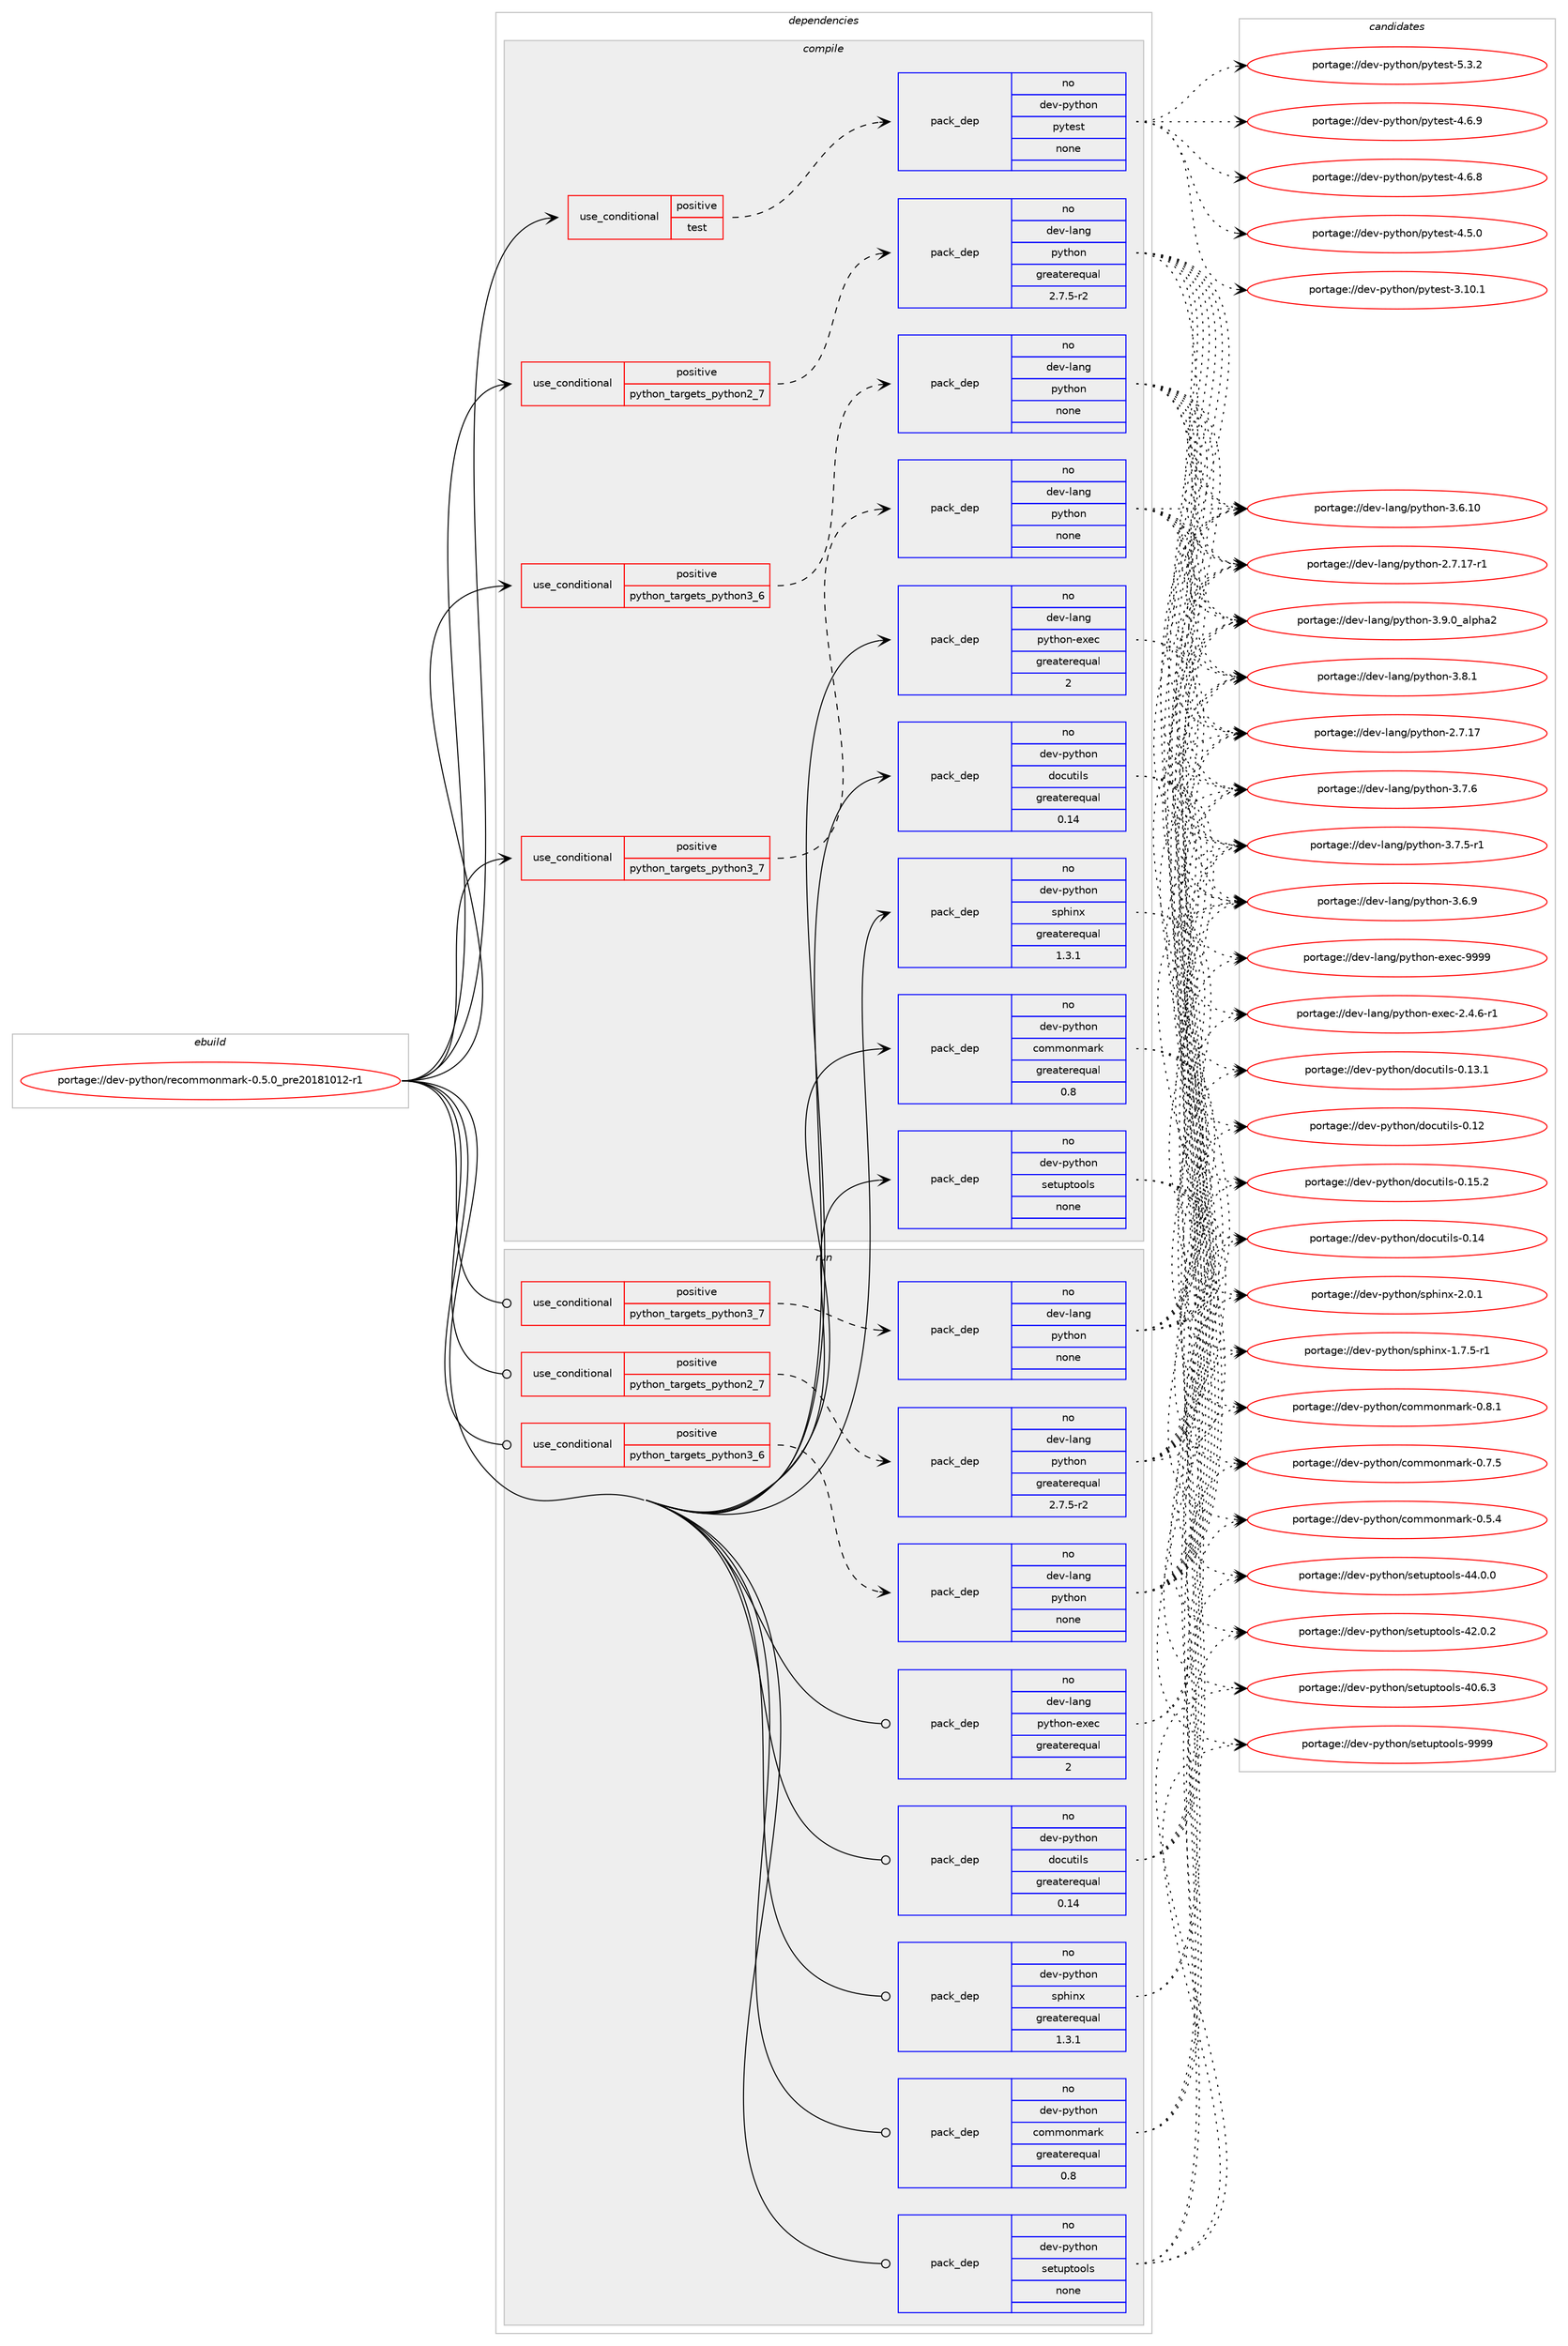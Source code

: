 digraph prolog {

# *************
# Graph options
# *************

newrank=true;
concentrate=true;
compound=true;
graph [rankdir=LR,fontname=Helvetica,fontsize=10,ranksep=1.5];#, ranksep=2.5, nodesep=0.2];
edge  [arrowhead=vee];
node  [fontname=Helvetica,fontsize=10];

# **********
# The ebuild
# **********

subgraph cluster_leftcol {
color=gray;
label=<<i>ebuild</i>>;
id [label="portage://dev-python/recommonmark-0.5.0_pre20181012-r1", color=red, width=4, href="../dev-python/recommonmark-0.5.0_pre20181012-r1.svg"];
}

# ****************
# The dependencies
# ****************

subgraph cluster_midcol {
color=gray;
label=<<i>dependencies</i>>;
subgraph cluster_compile {
fillcolor="#eeeeee";
style=filled;
label=<<i>compile</i>>;
subgraph cond106872 {
dependency428640 [label=<<TABLE BORDER="0" CELLBORDER="1" CELLSPACING="0" CELLPADDING="4"><TR><TD ROWSPAN="3" CELLPADDING="10">use_conditional</TD></TR><TR><TD>positive</TD></TR><TR><TD>python_targets_python2_7</TD></TR></TABLE>>, shape=none, color=red];
subgraph pack316868 {
dependency428641 [label=<<TABLE BORDER="0" CELLBORDER="1" CELLSPACING="0" CELLPADDING="4" WIDTH="220"><TR><TD ROWSPAN="6" CELLPADDING="30">pack_dep</TD></TR><TR><TD WIDTH="110">no</TD></TR><TR><TD>dev-lang</TD></TR><TR><TD>python</TD></TR><TR><TD>greaterequal</TD></TR><TR><TD>2.7.5-r2</TD></TR></TABLE>>, shape=none, color=blue];
}
dependency428640:e -> dependency428641:w [weight=20,style="dashed",arrowhead="vee"];
}
id:e -> dependency428640:w [weight=20,style="solid",arrowhead="vee"];
subgraph cond106873 {
dependency428642 [label=<<TABLE BORDER="0" CELLBORDER="1" CELLSPACING="0" CELLPADDING="4"><TR><TD ROWSPAN="3" CELLPADDING="10">use_conditional</TD></TR><TR><TD>positive</TD></TR><TR><TD>python_targets_python3_6</TD></TR></TABLE>>, shape=none, color=red];
subgraph pack316869 {
dependency428643 [label=<<TABLE BORDER="0" CELLBORDER="1" CELLSPACING="0" CELLPADDING="4" WIDTH="220"><TR><TD ROWSPAN="6" CELLPADDING="30">pack_dep</TD></TR><TR><TD WIDTH="110">no</TD></TR><TR><TD>dev-lang</TD></TR><TR><TD>python</TD></TR><TR><TD>none</TD></TR><TR><TD></TD></TR></TABLE>>, shape=none, color=blue];
}
dependency428642:e -> dependency428643:w [weight=20,style="dashed",arrowhead="vee"];
}
id:e -> dependency428642:w [weight=20,style="solid",arrowhead="vee"];
subgraph cond106874 {
dependency428644 [label=<<TABLE BORDER="0" CELLBORDER="1" CELLSPACING="0" CELLPADDING="4"><TR><TD ROWSPAN="3" CELLPADDING="10">use_conditional</TD></TR><TR><TD>positive</TD></TR><TR><TD>python_targets_python3_7</TD></TR></TABLE>>, shape=none, color=red];
subgraph pack316870 {
dependency428645 [label=<<TABLE BORDER="0" CELLBORDER="1" CELLSPACING="0" CELLPADDING="4" WIDTH="220"><TR><TD ROWSPAN="6" CELLPADDING="30">pack_dep</TD></TR><TR><TD WIDTH="110">no</TD></TR><TR><TD>dev-lang</TD></TR><TR><TD>python</TD></TR><TR><TD>none</TD></TR><TR><TD></TD></TR></TABLE>>, shape=none, color=blue];
}
dependency428644:e -> dependency428645:w [weight=20,style="dashed",arrowhead="vee"];
}
id:e -> dependency428644:w [weight=20,style="solid",arrowhead="vee"];
subgraph cond106875 {
dependency428646 [label=<<TABLE BORDER="0" CELLBORDER="1" CELLSPACING="0" CELLPADDING="4"><TR><TD ROWSPAN="3" CELLPADDING="10">use_conditional</TD></TR><TR><TD>positive</TD></TR><TR><TD>test</TD></TR></TABLE>>, shape=none, color=red];
subgraph pack316871 {
dependency428647 [label=<<TABLE BORDER="0" CELLBORDER="1" CELLSPACING="0" CELLPADDING="4" WIDTH="220"><TR><TD ROWSPAN="6" CELLPADDING="30">pack_dep</TD></TR><TR><TD WIDTH="110">no</TD></TR><TR><TD>dev-python</TD></TR><TR><TD>pytest</TD></TR><TR><TD>none</TD></TR><TR><TD></TD></TR></TABLE>>, shape=none, color=blue];
}
dependency428646:e -> dependency428647:w [weight=20,style="dashed",arrowhead="vee"];
}
id:e -> dependency428646:w [weight=20,style="solid",arrowhead="vee"];
subgraph pack316872 {
dependency428648 [label=<<TABLE BORDER="0" CELLBORDER="1" CELLSPACING="0" CELLPADDING="4" WIDTH="220"><TR><TD ROWSPAN="6" CELLPADDING="30">pack_dep</TD></TR><TR><TD WIDTH="110">no</TD></TR><TR><TD>dev-lang</TD></TR><TR><TD>python-exec</TD></TR><TR><TD>greaterequal</TD></TR><TR><TD>2</TD></TR></TABLE>>, shape=none, color=blue];
}
id:e -> dependency428648:w [weight=20,style="solid",arrowhead="vee"];
subgraph pack316873 {
dependency428649 [label=<<TABLE BORDER="0" CELLBORDER="1" CELLSPACING="0" CELLPADDING="4" WIDTH="220"><TR><TD ROWSPAN="6" CELLPADDING="30">pack_dep</TD></TR><TR><TD WIDTH="110">no</TD></TR><TR><TD>dev-python</TD></TR><TR><TD>commonmark</TD></TR><TR><TD>greaterequal</TD></TR><TR><TD>0.8</TD></TR></TABLE>>, shape=none, color=blue];
}
id:e -> dependency428649:w [weight=20,style="solid",arrowhead="vee"];
subgraph pack316874 {
dependency428650 [label=<<TABLE BORDER="0" CELLBORDER="1" CELLSPACING="0" CELLPADDING="4" WIDTH="220"><TR><TD ROWSPAN="6" CELLPADDING="30">pack_dep</TD></TR><TR><TD WIDTH="110">no</TD></TR><TR><TD>dev-python</TD></TR><TR><TD>docutils</TD></TR><TR><TD>greaterequal</TD></TR><TR><TD>0.14</TD></TR></TABLE>>, shape=none, color=blue];
}
id:e -> dependency428650:w [weight=20,style="solid",arrowhead="vee"];
subgraph pack316875 {
dependency428651 [label=<<TABLE BORDER="0" CELLBORDER="1" CELLSPACING="0" CELLPADDING="4" WIDTH="220"><TR><TD ROWSPAN="6" CELLPADDING="30">pack_dep</TD></TR><TR><TD WIDTH="110">no</TD></TR><TR><TD>dev-python</TD></TR><TR><TD>setuptools</TD></TR><TR><TD>none</TD></TR><TR><TD></TD></TR></TABLE>>, shape=none, color=blue];
}
id:e -> dependency428651:w [weight=20,style="solid",arrowhead="vee"];
subgraph pack316876 {
dependency428652 [label=<<TABLE BORDER="0" CELLBORDER="1" CELLSPACING="0" CELLPADDING="4" WIDTH="220"><TR><TD ROWSPAN="6" CELLPADDING="30">pack_dep</TD></TR><TR><TD WIDTH="110">no</TD></TR><TR><TD>dev-python</TD></TR><TR><TD>sphinx</TD></TR><TR><TD>greaterequal</TD></TR><TR><TD>1.3.1</TD></TR></TABLE>>, shape=none, color=blue];
}
id:e -> dependency428652:w [weight=20,style="solid",arrowhead="vee"];
}
subgraph cluster_compileandrun {
fillcolor="#eeeeee";
style=filled;
label=<<i>compile and run</i>>;
}
subgraph cluster_run {
fillcolor="#eeeeee";
style=filled;
label=<<i>run</i>>;
subgraph cond106876 {
dependency428653 [label=<<TABLE BORDER="0" CELLBORDER="1" CELLSPACING="0" CELLPADDING="4"><TR><TD ROWSPAN="3" CELLPADDING="10">use_conditional</TD></TR><TR><TD>positive</TD></TR><TR><TD>python_targets_python2_7</TD></TR></TABLE>>, shape=none, color=red];
subgraph pack316877 {
dependency428654 [label=<<TABLE BORDER="0" CELLBORDER="1" CELLSPACING="0" CELLPADDING="4" WIDTH="220"><TR><TD ROWSPAN="6" CELLPADDING="30">pack_dep</TD></TR><TR><TD WIDTH="110">no</TD></TR><TR><TD>dev-lang</TD></TR><TR><TD>python</TD></TR><TR><TD>greaterequal</TD></TR><TR><TD>2.7.5-r2</TD></TR></TABLE>>, shape=none, color=blue];
}
dependency428653:e -> dependency428654:w [weight=20,style="dashed",arrowhead="vee"];
}
id:e -> dependency428653:w [weight=20,style="solid",arrowhead="odot"];
subgraph cond106877 {
dependency428655 [label=<<TABLE BORDER="0" CELLBORDER="1" CELLSPACING="0" CELLPADDING="4"><TR><TD ROWSPAN="3" CELLPADDING="10">use_conditional</TD></TR><TR><TD>positive</TD></TR><TR><TD>python_targets_python3_6</TD></TR></TABLE>>, shape=none, color=red];
subgraph pack316878 {
dependency428656 [label=<<TABLE BORDER="0" CELLBORDER="1" CELLSPACING="0" CELLPADDING="4" WIDTH="220"><TR><TD ROWSPAN="6" CELLPADDING="30">pack_dep</TD></TR><TR><TD WIDTH="110">no</TD></TR><TR><TD>dev-lang</TD></TR><TR><TD>python</TD></TR><TR><TD>none</TD></TR><TR><TD></TD></TR></TABLE>>, shape=none, color=blue];
}
dependency428655:e -> dependency428656:w [weight=20,style="dashed",arrowhead="vee"];
}
id:e -> dependency428655:w [weight=20,style="solid",arrowhead="odot"];
subgraph cond106878 {
dependency428657 [label=<<TABLE BORDER="0" CELLBORDER="1" CELLSPACING="0" CELLPADDING="4"><TR><TD ROWSPAN="3" CELLPADDING="10">use_conditional</TD></TR><TR><TD>positive</TD></TR><TR><TD>python_targets_python3_7</TD></TR></TABLE>>, shape=none, color=red];
subgraph pack316879 {
dependency428658 [label=<<TABLE BORDER="0" CELLBORDER="1" CELLSPACING="0" CELLPADDING="4" WIDTH="220"><TR><TD ROWSPAN="6" CELLPADDING="30">pack_dep</TD></TR><TR><TD WIDTH="110">no</TD></TR><TR><TD>dev-lang</TD></TR><TR><TD>python</TD></TR><TR><TD>none</TD></TR><TR><TD></TD></TR></TABLE>>, shape=none, color=blue];
}
dependency428657:e -> dependency428658:w [weight=20,style="dashed",arrowhead="vee"];
}
id:e -> dependency428657:w [weight=20,style="solid",arrowhead="odot"];
subgraph pack316880 {
dependency428659 [label=<<TABLE BORDER="0" CELLBORDER="1" CELLSPACING="0" CELLPADDING="4" WIDTH="220"><TR><TD ROWSPAN="6" CELLPADDING="30">pack_dep</TD></TR><TR><TD WIDTH="110">no</TD></TR><TR><TD>dev-lang</TD></TR><TR><TD>python-exec</TD></TR><TR><TD>greaterequal</TD></TR><TR><TD>2</TD></TR></TABLE>>, shape=none, color=blue];
}
id:e -> dependency428659:w [weight=20,style="solid",arrowhead="odot"];
subgraph pack316881 {
dependency428660 [label=<<TABLE BORDER="0" CELLBORDER="1" CELLSPACING="0" CELLPADDING="4" WIDTH="220"><TR><TD ROWSPAN="6" CELLPADDING="30">pack_dep</TD></TR><TR><TD WIDTH="110">no</TD></TR><TR><TD>dev-python</TD></TR><TR><TD>commonmark</TD></TR><TR><TD>greaterequal</TD></TR><TR><TD>0.8</TD></TR></TABLE>>, shape=none, color=blue];
}
id:e -> dependency428660:w [weight=20,style="solid",arrowhead="odot"];
subgraph pack316882 {
dependency428661 [label=<<TABLE BORDER="0" CELLBORDER="1" CELLSPACING="0" CELLPADDING="4" WIDTH="220"><TR><TD ROWSPAN="6" CELLPADDING="30">pack_dep</TD></TR><TR><TD WIDTH="110">no</TD></TR><TR><TD>dev-python</TD></TR><TR><TD>docutils</TD></TR><TR><TD>greaterequal</TD></TR><TR><TD>0.14</TD></TR></TABLE>>, shape=none, color=blue];
}
id:e -> dependency428661:w [weight=20,style="solid",arrowhead="odot"];
subgraph pack316883 {
dependency428662 [label=<<TABLE BORDER="0" CELLBORDER="1" CELLSPACING="0" CELLPADDING="4" WIDTH="220"><TR><TD ROWSPAN="6" CELLPADDING="30">pack_dep</TD></TR><TR><TD WIDTH="110">no</TD></TR><TR><TD>dev-python</TD></TR><TR><TD>setuptools</TD></TR><TR><TD>none</TD></TR><TR><TD></TD></TR></TABLE>>, shape=none, color=blue];
}
id:e -> dependency428662:w [weight=20,style="solid",arrowhead="odot"];
subgraph pack316884 {
dependency428663 [label=<<TABLE BORDER="0" CELLBORDER="1" CELLSPACING="0" CELLPADDING="4" WIDTH="220"><TR><TD ROWSPAN="6" CELLPADDING="30">pack_dep</TD></TR><TR><TD WIDTH="110">no</TD></TR><TR><TD>dev-python</TD></TR><TR><TD>sphinx</TD></TR><TR><TD>greaterequal</TD></TR><TR><TD>1.3.1</TD></TR></TABLE>>, shape=none, color=blue];
}
id:e -> dependency428663:w [weight=20,style="solid",arrowhead="odot"];
}
}

# **************
# The candidates
# **************

subgraph cluster_choices {
rank=same;
color=gray;
label=<<i>candidates</i>>;

subgraph choice316868 {
color=black;
nodesep=1;
choice10010111845108971101034711212111610411111045514657464895971081121049750 [label="portage://dev-lang/python-3.9.0_alpha2", color=red, width=4,href="../dev-lang/python-3.9.0_alpha2.svg"];
choice100101118451089711010347112121116104111110455146564649 [label="portage://dev-lang/python-3.8.1", color=red, width=4,href="../dev-lang/python-3.8.1.svg"];
choice100101118451089711010347112121116104111110455146554654 [label="portage://dev-lang/python-3.7.6", color=red, width=4,href="../dev-lang/python-3.7.6.svg"];
choice1001011184510897110103471121211161041111104551465546534511449 [label="portage://dev-lang/python-3.7.5-r1", color=red, width=4,href="../dev-lang/python-3.7.5-r1.svg"];
choice100101118451089711010347112121116104111110455146544657 [label="portage://dev-lang/python-3.6.9", color=red, width=4,href="../dev-lang/python-3.6.9.svg"];
choice10010111845108971101034711212111610411111045514654464948 [label="portage://dev-lang/python-3.6.10", color=red, width=4,href="../dev-lang/python-3.6.10.svg"];
choice100101118451089711010347112121116104111110455046554649554511449 [label="portage://dev-lang/python-2.7.17-r1", color=red, width=4,href="../dev-lang/python-2.7.17-r1.svg"];
choice10010111845108971101034711212111610411111045504655464955 [label="portage://dev-lang/python-2.7.17", color=red, width=4,href="../dev-lang/python-2.7.17.svg"];
dependency428641:e -> choice10010111845108971101034711212111610411111045514657464895971081121049750:w [style=dotted,weight="100"];
dependency428641:e -> choice100101118451089711010347112121116104111110455146564649:w [style=dotted,weight="100"];
dependency428641:e -> choice100101118451089711010347112121116104111110455146554654:w [style=dotted,weight="100"];
dependency428641:e -> choice1001011184510897110103471121211161041111104551465546534511449:w [style=dotted,weight="100"];
dependency428641:e -> choice100101118451089711010347112121116104111110455146544657:w [style=dotted,weight="100"];
dependency428641:e -> choice10010111845108971101034711212111610411111045514654464948:w [style=dotted,weight="100"];
dependency428641:e -> choice100101118451089711010347112121116104111110455046554649554511449:w [style=dotted,weight="100"];
dependency428641:e -> choice10010111845108971101034711212111610411111045504655464955:w [style=dotted,weight="100"];
}
subgraph choice316869 {
color=black;
nodesep=1;
choice10010111845108971101034711212111610411111045514657464895971081121049750 [label="portage://dev-lang/python-3.9.0_alpha2", color=red, width=4,href="../dev-lang/python-3.9.0_alpha2.svg"];
choice100101118451089711010347112121116104111110455146564649 [label="portage://dev-lang/python-3.8.1", color=red, width=4,href="../dev-lang/python-3.8.1.svg"];
choice100101118451089711010347112121116104111110455146554654 [label="portage://dev-lang/python-3.7.6", color=red, width=4,href="../dev-lang/python-3.7.6.svg"];
choice1001011184510897110103471121211161041111104551465546534511449 [label="portage://dev-lang/python-3.7.5-r1", color=red, width=4,href="../dev-lang/python-3.7.5-r1.svg"];
choice100101118451089711010347112121116104111110455146544657 [label="portage://dev-lang/python-3.6.9", color=red, width=4,href="../dev-lang/python-3.6.9.svg"];
choice10010111845108971101034711212111610411111045514654464948 [label="portage://dev-lang/python-3.6.10", color=red, width=4,href="../dev-lang/python-3.6.10.svg"];
choice100101118451089711010347112121116104111110455046554649554511449 [label="portage://dev-lang/python-2.7.17-r1", color=red, width=4,href="../dev-lang/python-2.7.17-r1.svg"];
choice10010111845108971101034711212111610411111045504655464955 [label="portage://dev-lang/python-2.7.17", color=red, width=4,href="../dev-lang/python-2.7.17.svg"];
dependency428643:e -> choice10010111845108971101034711212111610411111045514657464895971081121049750:w [style=dotted,weight="100"];
dependency428643:e -> choice100101118451089711010347112121116104111110455146564649:w [style=dotted,weight="100"];
dependency428643:e -> choice100101118451089711010347112121116104111110455146554654:w [style=dotted,weight="100"];
dependency428643:e -> choice1001011184510897110103471121211161041111104551465546534511449:w [style=dotted,weight="100"];
dependency428643:e -> choice100101118451089711010347112121116104111110455146544657:w [style=dotted,weight="100"];
dependency428643:e -> choice10010111845108971101034711212111610411111045514654464948:w [style=dotted,weight="100"];
dependency428643:e -> choice100101118451089711010347112121116104111110455046554649554511449:w [style=dotted,weight="100"];
dependency428643:e -> choice10010111845108971101034711212111610411111045504655464955:w [style=dotted,weight="100"];
}
subgraph choice316870 {
color=black;
nodesep=1;
choice10010111845108971101034711212111610411111045514657464895971081121049750 [label="portage://dev-lang/python-3.9.0_alpha2", color=red, width=4,href="../dev-lang/python-3.9.0_alpha2.svg"];
choice100101118451089711010347112121116104111110455146564649 [label="portage://dev-lang/python-3.8.1", color=red, width=4,href="../dev-lang/python-3.8.1.svg"];
choice100101118451089711010347112121116104111110455146554654 [label="portage://dev-lang/python-3.7.6", color=red, width=4,href="../dev-lang/python-3.7.6.svg"];
choice1001011184510897110103471121211161041111104551465546534511449 [label="portage://dev-lang/python-3.7.5-r1", color=red, width=4,href="../dev-lang/python-3.7.5-r1.svg"];
choice100101118451089711010347112121116104111110455146544657 [label="portage://dev-lang/python-3.6.9", color=red, width=4,href="../dev-lang/python-3.6.9.svg"];
choice10010111845108971101034711212111610411111045514654464948 [label="portage://dev-lang/python-3.6.10", color=red, width=4,href="../dev-lang/python-3.6.10.svg"];
choice100101118451089711010347112121116104111110455046554649554511449 [label="portage://dev-lang/python-2.7.17-r1", color=red, width=4,href="../dev-lang/python-2.7.17-r1.svg"];
choice10010111845108971101034711212111610411111045504655464955 [label="portage://dev-lang/python-2.7.17", color=red, width=4,href="../dev-lang/python-2.7.17.svg"];
dependency428645:e -> choice10010111845108971101034711212111610411111045514657464895971081121049750:w [style=dotted,weight="100"];
dependency428645:e -> choice100101118451089711010347112121116104111110455146564649:w [style=dotted,weight="100"];
dependency428645:e -> choice100101118451089711010347112121116104111110455146554654:w [style=dotted,weight="100"];
dependency428645:e -> choice1001011184510897110103471121211161041111104551465546534511449:w [style=dotted,weight="100"];
dependency428645:e -> choice100101118451089711010347112121116104111110455146544657:w [style=dotted,weight="100"];
dependency428645:e -> choice10010111845108971101034711212111610411111045514654464948:w [style=dotted,weight="100"];
dependency428645:e -> choice100101118451089711010347112121116104111110455046554649554511449:w [style=dotted,weight="100"];
dependency428645:e -> choice10010111845108971101034711212111610411111045504655464955:w [style=dotted,weight="100"];
}
subgraph choice316871 {
color=black;
nodesep=1;
choice1001011184511212111610411111047112121116101115116455346514650 [label="portage://dev-python/pytest-5.3.2", color=red, width=4,href="../dev-python/pytest-5.3.2.svg"];
choice1001011184511212111610411111047112121116101115116455246544657 [label="portage://dev-python/pytest-4.6.9", color=red, width=4,href="../dev-python/pytest-4.6.9.svg"];
choice1001011184511212111610411111047112121116101115116455246544656 [label="portage://dev-python/pytest-4.6.8", color=red, width=4,href="../dev-python/pytest-4.6.8.svg"];
choice1001011184511212111610411111047112121116101115116455246534648 [label="portage://dev-python/pytest-4.5.0", color=red, width=4,href="../dev-python/pytest-4.5.0.svg"];
choice100101118451121211161041111104711212111610111511645514649484649 [label="portage://dev-python/pytest-3.10.1", color=red, width=4,href="../dev-python/pytest-3.10.1.svg"];
dependency428647:e -> choice1001011184511212111610411111047112121116101115116455346514650:w [style=dotted,weight="100"];
dependency428647:e -> choice1001011184511212111610411111047112121116101115116455246544657:w [style=dotted,weight="100"];
dependency428647:e -> choice1001011184511212111610411111047112121116101115116455246544656:w [style=dotted,weight="100"];
dependency428647:e -> choice1001011184511212111610411111047112121116101115116455246534648:w [style=dotted,weight="100"];
dependency428647:e -> choice100101118451121211161041111104711212111610111511645514649484649:w [style=dotted,weight="100"];
}
subgraph choice316872 {
color=black;
nodesep=1;
choice10010111845108971101034711212111610411111045101120101994557575757 [label="portage://dev-lang/python-exec-9999", color=red, width=4,href="../dev-lang/python-exec-9999.svg"];
choice10010111845108971101034711212111610411111045101120101994550465246544511449 [label="portage://dev-lang/python-exec-2.4.6-r1", color=red, width=4,href="../dev-lang/python-exec-2.4.6-r1.svg"];
dependency428648:e -> choice10010111845108971101034711212111610411111045101120101994557575757:w [style=dotted,weight="100"];
dependency428648:e -> choice10010111845108971101034711212111610411111045101120101994550465246544511449:w [style=dotted,weight="100"];
}
subgraph choice316873 {
color=black;
nodesep=1;
choice10010111845112121116104111110479911110910911111010997114107454846564649 [label="portage://dev-python/commonmark-0.8.1", color=red, width=4,href="../dev-python/commonmark-0.8.1.svg"];
choice10010111845112121116104111110479911110910911111010997114107454846554653 [label="portage://dev-python/commonmark-0.7.5", color=red, width=4,href="../dev-python/commonmark-0.7.5.svg"];
choice10010111845112121116104111110479911110910911111010997114107454846534652 [label="portage://dev-python/commonmark-0.5.4", color=red, width=4,href="../dev-python/commonmark-0.5.4.svg"];
dependency428649:e -> choice10010111845112121116104111110479911110910911111010997114107454846564649:w [style=dotted,weight="100"];
dependency428649:e -> choice10010111845112121116104111110479911110910911111010997114107454846554653:w [style=dotted,weight="100"];
dependency428649:e -> choice10010111845112121116104111110479911110910911111010997114107454846534652:w [style=dotted,weight="100"];
}
subgraph choice316874 {
color=black;
nodesep=1;
choice10010111845112121116104111110471001119911711610510811545484649534650 [label="portage://dev-python/docutils-0.15.2", color=red, width=4,href="../dev-python/docutils-0.15.2.svg"];
choice1001011184511212111610411111047100111991171161051081154548464952 [label="portage://dev-python/docutils-0.14", color=red, width=4,href="../dev-python/docutils-0.14.svg"];
choice10010111845112121116104111110471001119911711610510811545484649514649 [label="portage://dev-python/docutils-0.13.1", color=red, width=4,href="../dev-python/docutils-0.13.1.svg"];
choice1001011184511212111610411111047100111991171161051081154548464950 [label="portage://dev-python/docutils-0.12", color=red, width=4,href="../dev-python/docutils-0.12.svg"];
dependency428650:e -> choice10010111845112121116104111110471001119911711610510811545484649534650:w [style=dotted,weight="100"];
dependency428650:e -> choice1001011184511212111610411111047100111991171161051081154548464952:w [style=dotted,weight="100"];
dependency428650:e -> choice10010111845112121116104111110471001119911711610510811545484649514649:w [style=dotted,weight="100"];
dependency428650:e -> choice1001011184511212111610411111047100111991171161051081154548464950:w [style=dotted,weight="100"];
}
subgraph choice316875 {
color=black;
nodesep=1;
choice10010111845112121116104111110471151011161171121161111111081154557575757 [label="portage://dev-python/setuptools-9999", color=red, width=4,href="../dev-python/setuptools-9999.svg"];
choice100101118451121211161041111104711510111611711211611111110811545525246484648 [label="portage://dev-python/setuptools-44.0.0", color=red, width=4,href="../dev-python/setuptools-44.0.0.svg"];
choice100101118451121211161041111104711510111611711211611111110811545525046484650 [label="portage://dev-python/setuptools-42.0.2", color=red, width=4,href="../dev-python/setuptools-42.0.2.svg"];
choice100101118451121211161041111104711510111611711211611111110811545524846544651 [label="portage://dev-python/setuptools-40.6.3", color=red, width=4,href="../dev-python/setuptools-40.6.3.svg"];
dependency428651:e -> choice10010111845112121116104111110471151011161171121161111111081154557575757:w [style=dotted,weight="100"];
dependency428651:e -> choice100101118451121211161041111104711510111611711211611111110811545525246484648:w [style=dotted,weight="100"];
dependency428651:e -> choice100101118451121211161041111104711510111611711211611111110811545525046484650:w [style=dotted,weight="100"];
dependency428651:e -> choice100101118451121211161041111104711510111611711211611111110811545524846544651:w [style=dotted,weight="100"];
}
subgraph choice316876 {
color=black;
nodesep=1;
choice1001011184511212111610411111047115112104105110120455046484649 [label="portage://dev-python/sphinx-2.0.1", color=red, width=4,href="../dev-python/sphinx-2.0.1.svg"];
choice10010111845112121116104111110471151121041051101204549465546534511449 [label="portage://dev-python/sphinx-1.7.5-r1", color=red, width=4,href="../dev-python/sphinx-1.7.5-r1.svg"];
dependency428652:e -> choice1001011184511212111610411111047115112104105110120455046484649:w [style=dotted,weight="100"];
dependency428652:e -> choice10010111845112121116104111110471151121041051101204549465546534511449:w [style=dotted,weight="100"];
}
subgraph choice316877 {
color=black;
nodesep=1;
choice10010111845108971101034711212111610411111045514657464895971081121049750 [label="portage://dev-lang/python-3.9.0_alpha2", color=red, width=4,href="../dev-lang/python-3.9.0_alpha2.svg"];
choice100101118451089711010347112121116104111110455146564649 [label="portage://dev-lang/python-3.8.1", color=red, width=4,href="../dev-lang/python-3.8.1.svg"];
choice100101118451089711010347112121116104111110455146554654 [label="portage://dev-lang/python-3.7.6", color=red, width=4,href="../dev-lang/python-3.7.6.svg"];
choice1001011184510897110103471121211161041111104551465546534511449 [label="portage://dev-lang/python-3.7.5-r1", color=red, width=4,href="../dev-lang/python-3.7.5-r1.svg"];
choice100101118451089711010347112121116104111110455146544657 [label="portage://dev-lang/python-3.6.9", color=red, width=4,href="../dev-lang/python-3.6.9.svg"];
choice10010111845108971101034711212111610411111045514654464948 [label="portage://dev-lang/python-3.6.10", color=red, width=4,href="../dev-lang/python-3.6.10.svg"];
choice100101118451089711010347112121116104111110455046554649554511449 [label="portage://dev-lang/python-2.7.17-r1", color=red, width=4,href="../dev-lang/python-2.7.17-r1.svg"];
choice10010111845108971101034711212111610411111045504655464955 [label="portage://dev-lang/python-2.7.17", color=red, width=4,href="../dev-lang/python-2.7.17.svg"];
dependency428654:e -> choice10010111845108971101034711212111610411111045514657464895971081121049750:w [style=dotted,weight="100"];
dependency428654:e -> choice100101118451089711010347112121116104111110455146564649:w [style=dotted,weight="100"];
dependency428654:e -> choice100101118451089711010347112121116104111110455146554654:w [style=dotted,weight="100"];
dependency428654:e -> choice1001011184510897110103471121211161041111104551465546534511449:w [style=dotted,weight="100"];
dependency428654:e -> choice100101118451089711010347112121116104111110455146544657:w [style=dotted,weight="100"];
dependency428654:e -> choice10010111845108971101034711212111610411111045514654464948:w [style=dotted,weight="100"];
dependency428654:e -> choice100101118451089711010347112121116104111110455046554649554511449:w [style=dotted,weight="100"];
dependency428654:e -> choice10010111845108971101034711212111610411111045504655464955:w [style=dotted,weight="100"];
}
subgraph choice316878 {
color=black;
nodesep=1;
choice10010111845108971101034711212111610411111045514657464895971081121049750 [label="portage://dev-lang/python-3.9.0_alpha2", color=red, width=4,href="../dev-lang/python-3.9.0_alpha2.svg"];
choice100101118451089711010347112121116104111110455146564649 [label="portage://dev-lang/python-3.8.1", color=red, width=4,href="../dev-lang/python-3.8.1.svg"];
choice100101118451089711010347112121116104111110455146554654 [label="portage://dev-lang/python-3.7.6", color=red, width=4,href="../dev-lang/python-3.7.6.svg"];
choice1001011184510897110103471121211161041111104551465546534511449 [label="portage://dev-lang/python-3.7.5-r1", color=red, width=4,href="../dev-lang/python-3.7.5-r1.svg"];
choice100101118451089711010347112121116104111110455146544657 [label="portage://dev-lang/python-3.6.9", color=red, width=4,href="../dev-lang/python-3.6.9.svg"];
choice10010111845108971101034711212111610411111045514654464948 [label="portage://dev-lang/python-3.6.10", color=red, width=4,href="../dev-lang/python-3.6.10.svg"];
choice100101118451089711010347112121116104111110455046554649554511449 [label="portage://dev-lang/python-2.7.17-r1", color=red, width=4,href="../dev-lang/python-2.7.17-r1.svg"];
choice10010111845108971101034711212111610411111045504655464955 [label="portage://dev-lang/python-2.7.17", color=red, width=4,href="../dev-lang/python-2.7.17.svg"];
dependency428656:e -> choice10010111845108971101034711212111610411111045514657464895971081121049750:w [style=dotted,weight="100"];
dependency428656:e -> choice100101118451089711010347112121116104111110455146564649:w [style=dotted,weight="100"];
dependency428656:e -> choice100101118451089711010347112121116104111110455146554654:w [style=dotted,weight="100"];
dependency428656:e -> choice1001011184510897110103471121211161041111104551465546534511449:w [style=dotted,weight="100"];
dependency428656:e -> choice100101118451089711010347112121116104111110455146544657:w [style=dotted,weight="100"];
dependency428656:e -> choice10010111845108971101034711212111610411111045514654464948:w [style=dotted,weight="100"];
dependency428656:e -> choice100101118451089711010347112121116104111110455046554649554511449:w [style=dotted,weight="100"];
dependency428656:e -> choice10010111845108971101034711212111610411111045504655464955:w [style=dotted,weight="100"];
}
subgraph choice316879 {
color=black;
nodesep=1;
choice10010111845108971101034711212111610411111045514657464895971081121049750 [label="portage://dev-lang/python-3.9.0_alpha2", color=red, width=4,href="../dev-lang/python-3.9.0_alpha2.svg"];
choice100101118451089711010347112121116104111110455146564649 [label="portage://dev-lang/python-3.8.1", color=red, width=4,href="../dev-lang/python-3.8.1.svg"];
choice100101118451089711010347112121116104111110455146554654 [label="portage://dev-lang/python-3.7.6", color=red, width=4,href="../dev-lang/python-3.7.6.svg"];
choice1001011184510897110103471121211161041111104551465546534511449 [label="portage://dev-lang/python-3.7.5-r1", color=red, width=4,href="../dev-lang/python-3.7.5-r1.svg"];
choice100101118451089711010347112121116104111110455146544657 [label="portage://dev-lang/python-3.6.9", color=red, width=4,href="../dev-lang/python-3.6.9.svg"];
choice10010111845108971101034711212111610411111045514654464948 [label="portage://dev-lang/python-3.6.10", color=red, width=4,href="../dev-lang/python-3.6.10.svg"];
choice100101118451089711010347112121116104111110455046554649554511449 [label="portage://dev-lang/python-2.7.17-r1", color=red, width=4,href="../dev-lang/python-2.7.17-r1.svg"];
choice10010111845108971101034711212111610411111045504655464955 [label="portage://dev-lang/python-2.7.17", color=red, width=4,href="../dev-lang/python-2.7.17.svg"];
dependency428658:e -> choice10010111845108971101034711212111610411111045514657464895971081121049750:w [style=dotted,weight="100"];
dependency428658:e -> choice100101118451089711010347112121116104111110455146564649:w [style=dotted,weight="100"];
dependency428658:e -> choice100101118451089711010347112121116104111110455146554654:w [style=dotted,weight="100"];
dependency428658:e -> choice1001011184510897110103471121211161041111104551465546534511449:w [style=dotted,weight="100"];
dependency428658:e -> choice100101118451089711010347112121116104111110455146544657:w [style=dotted,weight="100"];
dependency428658:e -> choice10010111845108971101034711212111610411111045514654464948:w [style=dotted,weight="100"];
dependency428658:e -> choice100101118451089711010347112121116104111110455046554649554511449:w [style=dotted,weight="100"];
dependency428658:e -> choice10010111845108971101034711212111610411111045504655464955:w [style=dotted,weight="100"];
}
subgraph choice316880 {
color=black;
nodesep=1;
choice10010111845108971101034711212111610411111045101120101994557575757 [label="portage://dev-lang/python-exec-9999", color=red, width=4,href="../dev-lang/python-exec-9999.svg"];
choice10010111845108971101034711212111610411111045101120101994550465246544511449 [label="portage://dev-lang/python-exec-2.4.6-r1", color=red, width=4,href="../dev-lang/python-exec-2.4.6-r1.svg"];
dependency428659:e -> choice10010111845108971101034711212111610411111045101120101994557575757:w [style=dotted,weight="100"];
dependency428659:e -> choice10010111845108971101034711212111610411111045101120101994550465246544511449:w [style=dotted,weight="100"];
}
subgraph choice316881 {
color=black;
nodesep=1;
choice10010111845112121116104111110479911110910911111010997114107454846564649 [label="portage://dev-python/commonmark-0.8.1", color=red, width=4,href="../dev-python/commonmark-0.8.1.svg"];
choice10010111845112121116104111110479911110910911111010997114107454846554653 [label="portage://dev-python/commonmark-0.7.5", color=red, width=4,href="../dev-python/commonmark-0.7.5.svg"];
choice10010111845112121116104111110479911110910911111010997114107454846534652 [label="portage://dev-python/commonmark-0.5.4", color=red, width=4,href="../dev-python/commonmark-0.5.4.svg"];
dependency428660:e -> choice10010111845112121116104111110479911110910911111010997114107454846564649:w [style=dotted,weight="100"];
dependency428660:e -> choice10010111845112121116104111110479911110910911111010997114107454846554653:w [style=dotted,weight="100"];
dependency428660:e -> choice10010111845112121116104111110479911110910911111010997114107454846534652:w [style=dotted,weight="100"];
}
subgraph choice316882 {
color=black;
nodesep=1;
choice10010111845112121116104111110471001119911711610510811545484649534650 [label="portage://dev-python/docutils-0.15.2", color=red, width=4,href="../dev-python/docutils-0.15.2.svg"];
choice1001011184511212111610411111047100111991171161051081154548464952 [label="portage://dev-python/docutils-0.14", color=red, width=4,href="../dev-python/docutils-0.14.svg"];
choice10010111845112121116104111110471001119911711610510811545484649514649 [label="portage://dev-python/docutils-0.13.1", color=red, width=4,href="../dev-python/docutils-0.13.1.svg"];
choice1001011184511212111610411111047100111991171161051081154548464950 [label="portage://dev-python/docutils-0.12", color=red, width=4,href="../dev-python/docutils-0.12.svg"];
dependency428661:e -> choice10010111845112121116104111110471001119911711610510811545484649534650:w [style=dotted,weight="100"];
dependency428661:e -> choice1001011184511212111610411111047100111991171161051081154548464952:w [style=dotted,weight="100"];
dependency428661:e -> choice10010111845112121116104111110471001119911711610510811545484649514649:w [style=dotted,weight="100"];
dependency428661:e -> choice1001011184511212111610411111047100111991171161051081154548464950:w [style=dotted,weight="100"];
}
subgraph choice316883 {
color=black;
nodesep=1;
choice10010111845112121116104111110471151011161171121161111111081154557575757 [label="portage://dev-python/setuptools-9999", color=red, width=4,href="../dev-python/setuptools-9999.svg"];
choice100101118451121211161041111104711510111611711211611111110811545525246484648 [label="portage://dev-python/setuptools-44.0.0", color=red, width=4,href="../dev-python/setuptools-44.0.0.svg"];
choice100101118451121211161041111104711510111611711211611111110811545525046484650 [label="portage://dev-python/setuptools-42.0.2", color=red, width=4,href="../dev-python/setuptools-42.0.2.svg"];
choice100101118451121211161041111104711510111611711211611111110811545524846544651 [label="portage://dev-python/setuptools-40.6.3", color=red, width=4,href="../dev-python/setuptools-40.6.3.svg"];
dependency428662:e -> choice10010111845112121116104111110471151011161171121161111111081154557575757:w [style=dotted,weight="100"];
dependency428662:e -> choice100101118451121211161041111104711510111611711211611111110811545525246484648:w [style=dotted,weight="100"];
dependency428662:e -> choice100101118451121211161041111104711510111611711211611111110811545525046484650:w [style=dotted,weight="100"];
dependency428662:e -> choice100101118451121211161041111104711510111611711211611111110811545524846544651:w [style=dotted,weight="100"];
}
subgraph choice316884 {
color=black;
nodesep=1;
choice1001011184511212111610411111047115112104105110120455046484649 [label="portage://dev-python/sphinx-2.0.1", color=red, width=4,href="../dev-python/sphinx-2.0.1.svg"];
choice10010111845112121116104111110471151121041051101204549465546534511449 [label="portage://dev-python/sphinx-1.7.5-r1", color=red, width=4,href="../dev-python/sphinx-1.7.5-r1.svg"];
dependency428663:e -> choice1001011184511212111610411111047115112104105110120455046484649:w [style=dotted,weight="100"];
dependency428663:e -> choice10010111845112121116104111110471151121041051101204549465546534511449:w [style=dotted,weight="100"];
}
}

}
